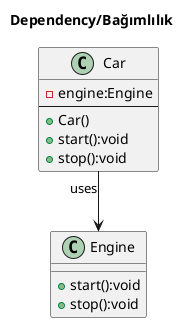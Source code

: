 @startuml use-a
title Dependency/Bağımlılık
class Car
{
    -engine:Engine
    --
    +Car()
    +start():void
    +stop():void
}
class Engine
{
    +start():void
    +stop():void
}
Car "uses" --> Engine
@enduml